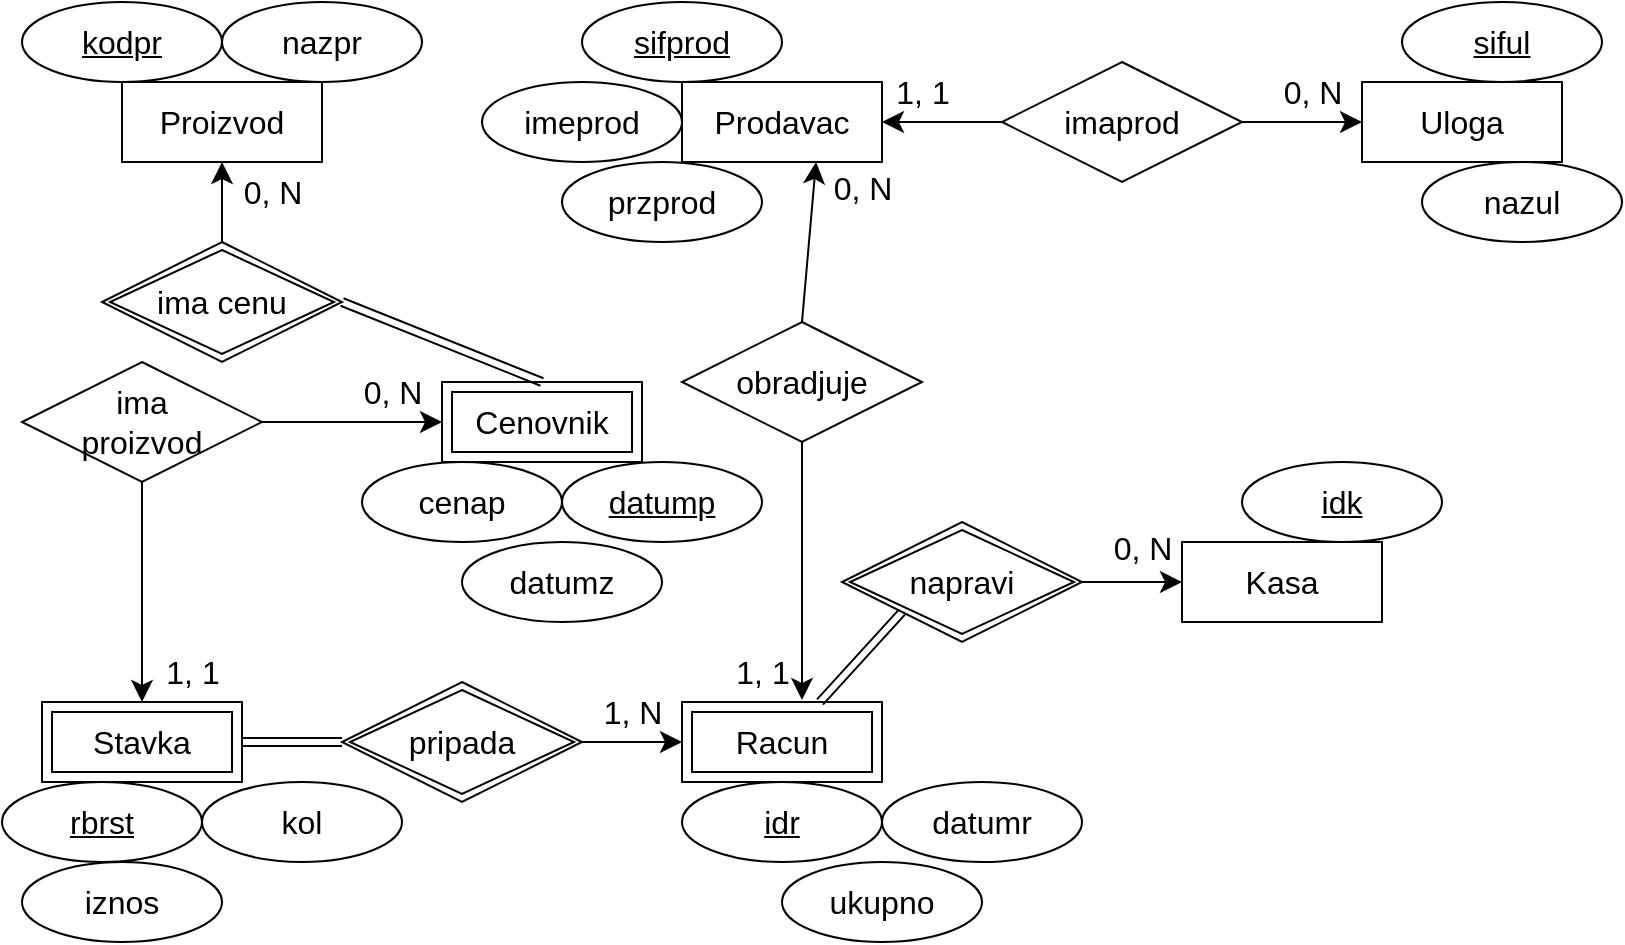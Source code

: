 <mxfile version="23.1.2" type="device">
  <diagram name="Page-1" id="rL6E2cPJcHDmC_44C8rq">
    <mxGraphModel dx="1697" dy="832" grid="1" gridSize="10" guides="1" tooltips="1" connect="1" arrows="1" fold="1" page="1" pageScale="1" pageWidth="850" pageHeight="1100" math="0" shadow="0">
      <root>
        <mxCell id="0" />
        <mxCell id="1" parent="0" />
        <mxCell id="Xb32QV1BUV67NO0opxV3-1" value="Proizvod" style="whiteSpace=wrap;html=1;align=center;fontSize=16;" vertex="1" parent="1">
          <mxGeometry x="80" y="355" width="100" height="40" as="geometry" />
        </mxCell>
        <mxCell id="Xb32QV1BUV67NO0opxV3-2" value="Prodavac" style="whiteSpace=wrap;html=1;align=center;fontSize=16;" vertex="1" parent="1">
          <mxGeometry x="360" y="355" width="100" height="40" as="geometry" />
        </mxCell>
        <mxCell id="Xb32QV1BUV67NO0opxV3-23" value="Kasa" style="whiteSpace=wrap;html=1;align=center;fontSize=16;" vertex="1" parent="1">
          <mxGeometry x="610" y="585" width="100" height="40" as="geometry" />
        </mxCell>
        <mxCell id="Xb32QV1BUV67NO0opxV3-24" value="Racun" style="shape=ext;margin=3;double=1;whiteSpace=wrap;html=1;align=center;fontSize=16;" vertex="1" parent="1">
          <mxGeometry x="360" y="665" width="100" height="40" as="geometry" />
        </mxCell>
        <mxCell id="Xb32QV1BUV67NO0opxV3-25" value="Uloga" style="whiteSpace=wrap;html=1;align=center;fontSize=16;" vertex="1" parent="1">
          <mxGeometry x="700" y="355" width="100" height="40" as="geometry" />
        </mxCell>
        <mxCell id="Xb32QV1BUV67NO0opxV3-26" value="Stavka" style="shape=ext;margin=3;double=1;whiteSpace=wrap;html=1;align=center;fontSize=16;" vertex="1" parent="1">
          <mxGeometry x="40" y="665" width="100" height="40" as="geometry" />
        </mxCell>
        <mxCell id="Xb32QV1BUV67NO0opxV3-27" value="Cenovnik" style="shape=ext;margin=3;double=1;whiteSpace=wrap;html=1;align=center;fontSize=16;" vertex="1" parent="1">
          <mxGeometry x="240" y="505" width="100" height="40" as="geometry" />
        </mxCell>
        <mxCell id="Xb32QV1BUV67NO0opxV3-29" value="" style="edgeStyle=none;curved=1;rounded=0;orthogonalLoop=1;jettySize=auto;html=1;fontSize=12;startSize=8;endSize=8;" edge="1" parent="1" source="Xb32QV1BUV67NO0opxV3-28" target="Xb32QV1BUV67NO0opxV3-25">
          <mxGeometry relative="1" as="geometry" />
        </mxCell>
        <mxCell id="Xb32QV1BUV67NO0opxV3-30" value="" style="edgeStyle=none;curved=1;rounded=0;orthogonalLoop=1;jettySize=auto;html=1;fontSize=12;startSize=8;endSize=8;" edge="1" parent="1" source="Xb32QV1BUV67NO0opxV3-28" target="Xb32QV1BUV67NO0opxV3-2">
          <mxGeometry relative="1" as="geometry" />
        </mxCell>
        <mxCell id="Xb32QV1BUV67NO0opxV3-28" value="imaprod" style="shape=rhombus;perimeter=rhombusPerimeter;whiteSpace=wrap;html=1;align=center;fontSize=16;" vertex="1" parent="1">
          <mxGeometry x="520" y="345" width="120" height="60" as="geometry" />
        </mxCell>
        <mxCell id="Xb32QV1BUV67NO0opxV3-31" value="1, 1" style="text;html=1;align=center;verticalAlign=middle;resizable=0;points=[];autosize=1;strokeColor=none;fillColor=none;fontSize=16;" vertex="1" parent="1">
          <mxGeometry x="455" y="345" width="50" height="30" as="geometry" />
        </mxCell>
        <mxCell id="Xb32QV1BUV67NO0opxV3-32" value="0, N" style="text;html=1;align=center;verticalAlign=middle;resizable=0;points=[];autosize=1;strokeColor=none;fillColor=none;fontSize=16;" vertex="1" parent="1">
          <mxGeometry x="650" y="345" width="50" height="30" as="geometry" />
        </mxCell>
        <mxCell id="Xb32QV1BUV67NO0opxV3-34" value="idk" style="ellipse;whiteSpace=wrap;html=1;align=center;fontStyle=4;fontSize=16;" vertex="1" parent="1">
          <mxGeometry x="640" y="545" width="100" height="40" as="geometry" />
        </mxCell>
        <mxCell id="Xb32QV1BUV67NO0opxV3-35" value="kodpr" style="ellipse;whiteSpace=wrap;html=1;align=center;fontStyle=4;fontSize=16;" vertex="1" parent="1">
          <mxGeometry x="30" y="315" width="100" height="40" as="geometry" />
        </mxCell>
        <mxCell id="Xb32QV1BUV67NO0opxV3-36" value="nazpr" style="ellipse;whiteSpace=wrap;html=1;align=center;fontSize=16;" vertex="1" parent="1">
          <mxGeometry x="130" y="315" width="100" height="40" as="geometry" />
        </mxCell>
        <mxCell id="Xb32QV1BUV67NO0opxV3-37" value="sifprod" style="ellipse;whiteSpace=wrap;html=1;align=center;fontStyle=4;fontSize=16;" vertex="1" parent="1">
          <mxGeometry x="310" y="315" width="100" height="40" as="geometry" />
        </mxCell>
        <mxCell id="Xb32QV1BUV67NO0opxV3-38" value="imeprod" style="ellipse;whiteSpace=wrap;html=1;align=center;fontSize=16;" vertex="1" parent="1">
          <mxGeometry x="260" y="355" width="100" height="40" as="geometry" />
        </mxCell>
        <mxCell id="Xb32QV1BUV67NO0opxV3-39" value="przprod" style="ellipse;whiteSpace=wrap;html=1;align=center;fontSize=16;" vertex="1" parent="1">
          <mxGeometry x="300" y="395" width="100" height="40" as="geometry" />
        </mxCell>
        <mxCell id="Xb32QV1BUV67NO0opxV3-40" value="siful" style="ellipse;whiteSpace=wrap;html=1;align=center;fontStyle=4;fontSize=16;" vertex="1" parent="1">
          <mxGeometry x="720" y="315" width="100" height="40" as="geometry" />
        </mxCell>
        <mxCell id="Xb32QV1BUV67NO0opxV3-41" value="nazul" style="ellipse;whiteSpace=wrap;html=1;align=center;fontSize=16;" vertex="1" parent="1">
          <mxGeometry x="730" y="395" width="100" height="40" as="geometry" />
        </mxCell>
        <mxCell id="Xb32QV1BUV67NO0opxV3-42" value="idr" style="ellipse;whiteSpace=wrap;html=1;align=center;fontStyle=4;fontSize=16;" vertex="1" parent="1">
          <mxGeometry x="360" y="705" width="100" height="40" as="geometry" />
        </mxCell>
        <mxCell id="Xb32QV1BUV67NO0opxV3-43" value="datumr" style="ellipse;whiteSpace=wrap;html=1;align=center;fontSize=16;" vertex="1" parent="1">
          <mxGeometry x="460" y="705" width="100" height="40" as="geometry" />
        </mxCell>
        <mxCell id="Xb32QV1BUV67NO0opxV3-44" value="ukupno" style="ellipse;whiteSpace=wrap;html=1;align=center;fontSize=16;" vertex="1" parent="1">
          <mxGeometry x="410" y="745" width="100" height="40" as="geometry" />
        </mxCell>
        <mxCell id="Xb32QV1BUV67NO0opxV3-47" value="" style="edgeStyle=none;curved=1;rounded=0;orthogonalLoop=1;jettySize=auto;html=1;fontSize=12;startSize=8;endSize=8;entryX=0;entryY=0.5;entryDx=0;entryDy=0;" edge="1" parent="1" source="Xb32QV1BUV67NO0opxV3-45" target="Xb32QV1BUV67NO0opxV3-23">
          <mxGeometry relative="1" as="geometry" />
        </mxCell>
        <mxCell id="Xb32QV1BUV67NO0opxV3-45" value="napravi" style="shape=rhombus;double=1;perimeter=rhombusPerimeter;whiteSpace=wrap;html=1;align=center;fontSize=16;" vertex="1" parent="1">
          <mxGeometry x="440" y="575" width="120" height="60" as="geometry" />
        </mxCell>
        <mxCell id="Xb32QV1BUV67NO0opxV3-46" style="edgeStyle=none;curved=1;rounded=0;orthogonalLoop=1;jettySize=auto;html=1;exitX=0;exitY=1;exitDx=0;exitDy=0;entryX=0.69;entryY=0;entryDx=0;entryDy=0;entryPerimeter=0;fontSize=12;shape=link;" edge="1" parent="1" source="Xb32QV1BUV67NO0opxV3-45" target="Xb32QV1BUV67NO0opxV3-24">
          <mxGeometry relative="1" as="geometry" />
        </mxCell>
        <mxCell id="Xb32QV1BUV67NO0opxV3-48" value="0, N" style="text;html=1;align=center;verticalAlign=middle;resizable=0;points=[];autosize=1;strokeColor=none;fillColor=none;fontSize=16;" vertex="1" parent="1">
          <mxGeometry x="565" y="573" width="50" height="30" as="geometry" />
        </mxCell>
        <mxCell id="Xb32QV1BUV67NO0opxV3-50" value="" style="edgeStyle=none;curved=1;rounded=0;orthogonalLoop=1;jettySize=auto;html=1;fontSize=12;startSize=8;endSize=8;entryX=0;entryY=0.5;entryDx=0;entryDy=0;" edge="1" parent="1" source="Xb32QV1BUV67NO0opxV3-49" target="Xb32QV1BUV67NO0opxV3-24">
          <mxGeometry relative="1" as="geometry" />
        </mxCell>
        <mxCell id="Xb32QV1BUV67NO0opxV3-51" style="edgeStyle=none;curved=1;rounded=0;orthogonalLoop=1;jettySize=auto;html=1;exitX=0;exitY=0.5;exitDx=0;exitDy=0;entryX=1;entryY=0.5;entryDx=0;entryDy=0;fontSize=12;shape=link;" edge="1" parent="1" source="Xb32QV1BUV67NO0opxV3-49" target="Xb32QV1BUV67NO0opxV3-26">
          <mxGeometry relative="1" as="geometry" />
        </mxCell>
        <mxCell id="Xb32QV1BUV67NO0opxV3-49" value="pripada" style="shape=rhombus;double=1;perimeter=rhombusPerimeter;whiteSpace=wrap;html=1;align=center;fontSize=16;" vertex="1" parent="1">
          <mxGeometry x="190" y="655" width="120" height="60" as="geometry" />
        </mxCell>
        <mxCell id="Xb32QV1BUV67NO0opxV3-52" value="1, N" style="text;html=1;align=center;verticalAlign=middle;resizable=0;points=[];autosize=1;strokeColor=none;fillColor=none;fontSize=16;" vertex="1" parent="1">
          <mxGeometry x="310" y="655" width="50" height="30" as="geometry" />
        </mxCell>
        <mxCell id="Xb32QV1BUV67NO0opxV3-53" value="obradjuje" style="shape=rhombus;perimeter=rhombusPerimeter;whiteSpace=wrap;html=1;align=center;fontSize=16;" vertex="1" parent="1">
          <mxGeometry x="360" y="475" width="120" height="60" as="geometry" />
        </mxCell>
        <mxCell id="Xb32QV1BUV67NO0opxV3-54" style="edgeStyle=none;curved=1;rounded=0;orthogonalLoop=1;jettySize=auto;html=1;exitX=0.5;exitY=1;exitDx=0;exitDy=0;entryX=0.6;entryY=-0.025;entryDx=0;entryDy=0;entryPerimeter=0;fontSize=12;startSize=8;endSize=8;" edge="1" parent="1" source="Xb32QV1BUV67NO0opxV3-53" target="Xb32QV1BUV67NO0opxV3-24">
          <mxGeometry relative="1" as="geometry" />
        </mxCell>
        <mxCell id="Xb32QV1BUV67NO0opxV3-55" style="edgeStyle=none;curved=1;rounded=0;orthogonalLoop=1;jettySize=auto;html=1;exitX=0.5;exitY=0;exitDx=0;exitDy=0;entryX=0.67;entryY=1;entryDx=0;entryDy=0;entryPerimeter=0;fontSize=12;startSize=8;endSize=8;" edge="1" parent="1" source="Xb32QV1BUV67NO0opxV3-53" target="Xb32QV1BUV67NO0opxV3-2">
          <mxGeometry relative="1" as="geometry" />
        </mxCell>
        <mxCell id="Xb32QV1BUV67NO0opxV3-56" value="0, N" style="text;html=1;align=center;verticalAlign=middle;resizable=0;points=[];autosize=1;strokeColor=none;fillColor=none;fontSize=16;" vertex="1" parent="1">
          <mxGeometry x="425" y="393" width="50" height="30" as="geometry" />
        </mxCell>
        <mxCell id="Xb32QV1BUV67NO0opxV3-57" value="1, 1" style="text;html=1;align=center;verticalAlign=middle;resizable=0;points=[];autosize=1;strokeColor=none;fillColor=none;fontSize=16;" vertex="1" parent="1">
          <mxGeometry x="375" y="635" width="50" height="30" as="geometry" />
        </mxCell>
        <mxCell id="Xb32QV1BUV67NO0opxV3-60" value="" style="edgeStyle=none;curved=1;rounded=0;orthogonalLoop=1;jettySize=auto;html=1;fontSize=12;startSize=8;endSize=8;entryX=0.5;entryY=1;entryDx=0;entryDy=0;" edge="1" parent="1" source="Xb32QV1BUV67NO0opxV3-59" target="Xb32QV1BUV67NO0opxV3-1">
          <mxGeometry relative="1" as="geometry" />
        </mxCell>
        <mxCell id="Xb32QV1BUV67NO0opxV3-61" style="edgeStyle=none;curved=1;rounded=0;orthogonalLoop=1;jettySize=auto;html=1;exitX=1;exitY=0.5;exitDx=0;exitDy=0;entryX=0.5;entryY=0;entryDx=0;entryDy=0;fontSize=12;shape=link;" edge="1" parent="1" source="Xb32QV1BUV67NO0opxV3-59" target="Xb32QV1BUV67NO0opxV3-27">
          <mxGeometry relative="1" as="geometry" />
        </mxCell>
        <mxCell id="Xb32QV1BUV67NO0opxV3-59" value="ima cenu" style="shape=rhombus;double=1;perimeter=rhombusPerimeter;whiteSpace=wrap;html=1;align=center;fontSize=16;" vertex="1" parent="1">
          <mxGeometry x="70" y="435" width="120" height="60" as="geometry" />
        </mxCell>
        <mxCell id="Xb32QV1BUV67NO0opxV3-63" style="edgeStyle=none;curved=1;rounded=0;orthogonalLoop=1;jettySize=auto;html=1;exitX=1;exitY=0.5;exitDx=0;exitDy=0;entryX=0;entryY=0.5;entryDx=0;entryDy=0;fontSize=12;startSize=8;endSize=8;" edge="1" parent="1" source="Xb32QV1BUV67NO0opxV3-62" target="Xb32QV1BUV67NO0opxV3-27">
          <mxGeometry relative="1" as="geometry" />
        </mxCell>
        <mxCell id="Xb32QV1BUV67NO0opxV3-62" value="&lt;div&gt;ima&lt;/div&gt;&lt;div&gt;proizvod&lt;br&gt;&lt;/div&gt;" style="shape=rhombus;perimeter=rhombusPerimeter;whiteSpace=wrap;html=1;align=center;fontSize=16;" vertex="1" parent="1">
          <mxGeometry x="30" y="495" width="120" height="60" as="geometry" />
        </mxCell>
        <mxCell id="Xb32QV1BUV67NO0opxV3-64" style="edgeStyle=none;curved=1;rounded=0;orthogonalLoop=1;jettySize=auto;html=1;exitX=0.5;exitY=1;exitDx=0;exitDy=0;entryX=0.5;entryY=0;entryDx=0;entryDy=0;fontSize=12;startSize=8;endSize=8;" edge="1" parent="1" source="Xb32QV1BUV67NO0opxV3-62" target="Xb32QV1BUV67NO0opxV3-26">
          <mxGeometry relative="1" as="geometry" />
        </mxCell>
        <mxCell id="Xb32QV1BUV67NO0opxV3-66" value="cenap" style="ellipse;whiteSpace=wrap;html=1;align=center;fontSize=16;" vertex="1" parent="1">
          <mxGeometry x="200" y="545" width="100" height="40" as="geometry" />
        </mxCell>
        <mxCell id="Xb32QV1BUV67NO0opxV3-67" value="rbrst" style="ellipse;whiteSpace=wrap;html=1;align=center;fontStyle=4;fontSize=16;" vertex="1" parent="1">
          <mxGeometry x="20" y="705" width="100" height="40" as="geometry" />
        </mxCell>
        <mxCell id="Xb32QV1BUV67NO0opxV3-68" value="kol" style="ellipse;whiteSpace=wrap;html=1;align=center;fontSize=16;" vertex="1" parent="1">
          <mxGeometry x="120" y="705" width="100" height="40" as="geometry" />
        </mxCell>
        <mxCell id="Xb32QV1BUV67NO0opxV3-69" value="iznos" style="ellipse;whiteSpace=wrap;html=1;align=center;fontSize=16;" vertex="1" parent="1">
          <mxGeometry x="30" y="745" width="100" height="40" as="geometry" />
        </mxCell>
        <mxCell id="Xb32QV1BUV67NO0opxV3-72" value="datumz" style="ellipse;whiteSpace=wrap;html=1;align=center;fontSize=16;" vertex="1" parent="1">
          <mxGeometry x="250" y="585" width="100" height="40" as="geometry" />
        </mxCell>
        <mxCell id="Xb32QV1BUV67NO0opxV3-73" value="datump" style="ellipse;whiteSpace=wrap;html=1;align=center;fontStyle=4;fontSize=16;" vertex="1" parent="1">
          <mxGeometry x="300" y="545" width="100" height="40" as="geometry" />
        </mxCell>
        <mxCell id="Xb32QV1BUV67NO0opxV3-74" value="0, N" style="text;html=1;align=center;verticalAlign=middle;resizable=0;points=[];autosize=1;strokeColor=none;fillColor=none;fontSize=16;" vertex="1" parent="1">
          <mxGeometry x="130" y="395" width="50" height="30" as="geometry" />
        </mxCell>
        <mxCell id="Xb32QV1BUV67NO0opxV3-75" value="1, 1" style="text;html=1;align=center;verticalAlign=middle;resizable=0;points=[];autosize=1;strokeColor=none;fillColor=none;fontSize=16;" vertex="1" parent="1">
          <mxGeometry x="90" y="635" width="50" height="30" as="geometry" />
        </mxCell>
        <mxCell id="Xb32QV1BUV67NO0opxV3-76" value="0, N" style="text;html=1;align=center;verticalAlign=middle;resizable=0;points=[];autosize=1;strokeColor=none;fillColor=none;fontSize=16;" vertex="1" parent="1">
          <mxGeometry x="190" y="495" width="50" height="30" as="geometry" />
        </mxCell>
      </root>
    </mxGraphModel>
  </diagram>
</mxfile>
